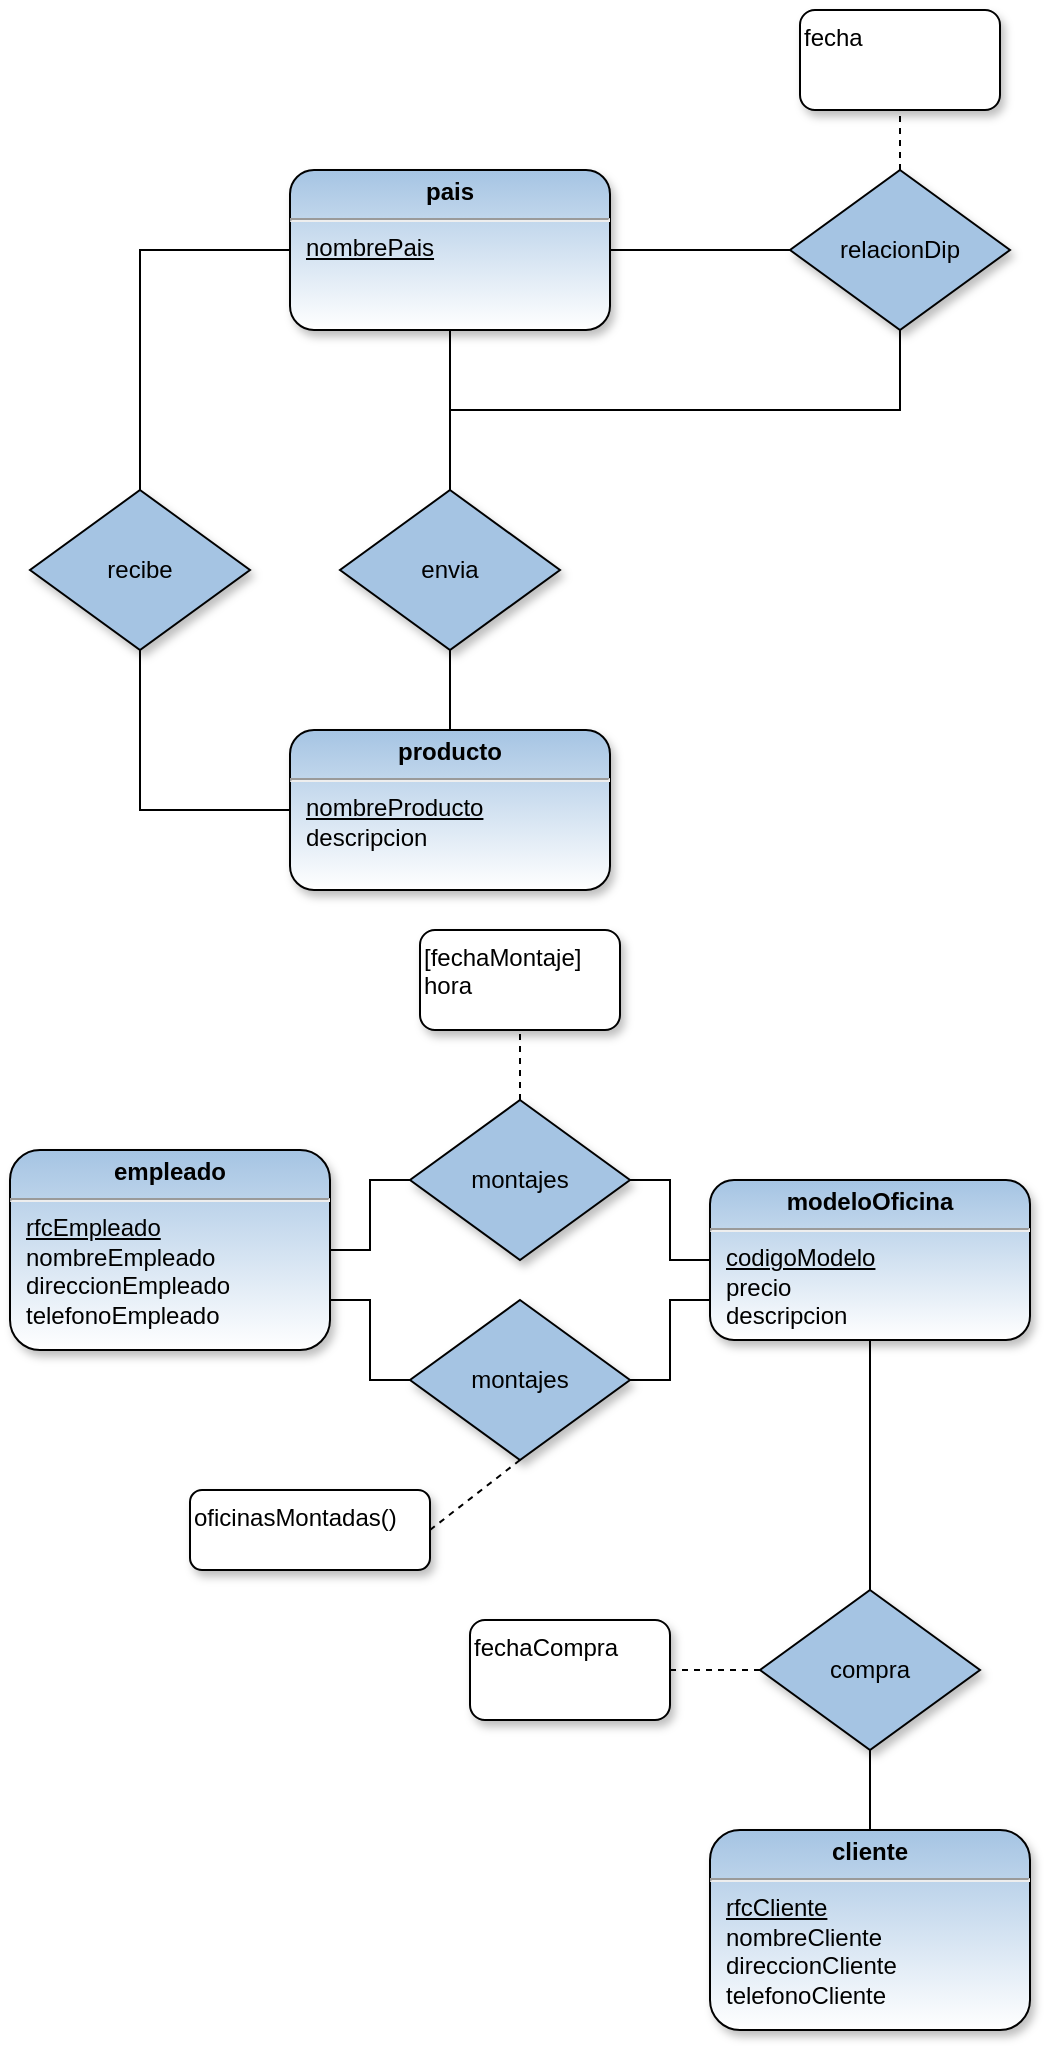 <mxfile version="20.8.10" type="device"><diagram name="Page-1" id="tIJ-SXp3YRdPbswpuEja"><mxGraphModel dx="954" dy="625" grid="1" gridSize="10" guides="1" tooltips="1" connect="1" arrows="1" fold="1" page="1" pageScale="1" pageWidth="850" pageHeight="1100" math="0" shadow="0"><root><mxCell id="0"/><mxCell id="1" parent="0"/><mxCell id="xaIrQu5SRV9lJbacS7Q3-1" value="&lt;p style=&quot;text-align: center ; margin: 4px 0px 0px&quot;&gt;&lt;b&gt;empleado&lt;/b&gt;&lt;/p&gt;&lt;hr&gt;&lt;p style=&quot;margin: 0px ; margin-left: 8px&quot;&gt;&lt;u&gt;rfcEmpleado&lt;/u&gt;&lt;br&gt;&lt;/p&gt;&lt;p style=&quot;margin: 0px ; margin-left: 8px&quot;&gt;nombreEmpleado&lt;/p&gt;&lt;p style=&quot;margin: 0px ; margin-left: 8px&quot;&gt;direccionEmpleado&lt;/p&gt;&lt;p style=&quot;margin: 0px ; margin-left: 8px&quot;&gt;telefonoEmpleado&lt;/p&gt;" style="verticalAlign=top;align=left;overflow=fill;fontSize=12;fontFamily=Helvetica;html=1;gradientDirection=south;rounded=1;shadow=1;sketch=0;glass=0;strokeColor=#000000;fillColor=#a5c4e3;gradientColor=#ffffff;" parent="1" vertex="1"><mxGeometry x="70" y="610" width="160" height="100" as="geometry"/></mxCell><mxCell id="2Ke-8pP0vc6tbu2k_aD0-1" value="&lt;p style=&quot;text-align: center ; margin: 4px 0px 0px&quot;&gt;&lt;b&gt;modeloOficina&lt;/b&gt;&lt;/p&gt;&lt;hr&gt;&lt;p style=&quot;margin: 0px ; margin-left: 8px&quot;&gt;&lt;u&gt;codigoModelo&lt;/u&gt;&lt;br&gt;&lt;/p&gt;&lt;p style=&quot;margin: 0px ; margin-left: 8px&quot;&gt;precio&lt;/p&gt;&lt;p style=&quot;margin: 0px ; margin-left: 8px&quot;&gt;descripcion&lt;/p&gt;" style="verticalAlign=top;align=left;overflow=fill;fontSize=12;fontFamily=Helvetica;html=1;gradientDirection=south;rounded=1;shadow=1;sketch=0;glass=0;strokeColor=#000000;fillColor=#a5c4e3;gradientColor=#ffffff;" parent="1" vertex="1"><mxGeometry x="420" y="625" width="160" height="80" as="geometry"/></mxCell><mxCell id="2Ke-8pP0vc6tbu2k_aD0-2" value="&lt;p style=&quot;text-align: center ; margin: 4px 0px 0px&quot;&gt;&lt;b&gt;cliente&lt;/b&gt;&lt;/p&gt;&lt;hr&gt;&lt;p style=&quot;margin: 0px ; margin-left: 8px&quot;&gt;&lt;u&gt;rfcCliente&lt;/u&gt;&lt;br&gt;&lt;/p&gt;&lt;p style=&quot;margin: 0px ; margin-left: 8px&quot;&gt;nombreCliente&lt;/p&gt;&lt;p style=&quot;margin: 0px ; margin-left: 8px&quot;&gt;direccionCliente&lt;/p&gt;&lt;p style=&quot;margin: 0px ; margin-left: 8px&quot;&gt;telefonoCliente&lt;/p&gt;" style="verticalAlign=top;align=left;overflow=fill;fontSize=12;fontFamily=Helvetica;html=1;gradientDirection=south;rounded=1;shadow=1;sketch=0;glass=0;strokeColor=#000000;fillColor=#a5c4e3;gradientColor=#ffffff;" parent="1" vertex="1"><mxGeometry x="420" y="950" width="160" height="100" as="geometry"/></mxCell><mxCell id="2Ke-8pP0vc6tbu2k_aD0-8" value="" style="edgeStyle=orthogonalEdgeStyle;rounded=0;orthogonalLoop=1;jettySize=auto;html=1;endArrow=none;endFill=0;" parent="1" source="2Ke-8pP0vc6tbu2k_aD0-3" target="2Ke-8pP0vc6tbu2k_aD0-1" edge="1"><mxGeometry relative="1" as="geometry"/></mxCell><mxCell id="2Ke-8pP0vc6tbu2k_aD0-9" value="" style="edgeStyle=orthogonalEdgeStyle;rounded=0;orthogonalLoop=1;jettySize=auto;html=1;endArrow=none;endFill=0;" parent="1" source="2Ke-8pP0vc6tbu2k_aD0-3" target="xaIrQu5SRV9lJbacS7Q3-1" edge="1"><mxGeometry relative="1" as="geometry"/></mxCell><mxCell id="2Ke-8pP0vc6tbu2k_aD0-13" value="" style="edgeStyle=none;rounded=0;orthogonalLoop=1;jettySize=auto;html=1;dashed=1;strokeColor=default;strokeWidth=1;endArrow=none;endFill=0;" parent="1" source="2Ke-8pP0vc6tbu2k_aD0-3" target="2Ke-8pP0vc6tbu2k_aD0-4" edge="1"><mxGeometry relative="1" as="geometry"/></mxCell><mxCell id="2Ke-8pP0vc6tbu2k_aD0-3" value="montajes" style="shape=rhombus;perimeter=rhombusPerimeter;whiteSpace=wrap;html=1;align=center;rounded=0;shadow=1;glass=0;sketch=0;strokeColor=#000000;fillColor=#a5c4e3;" parent="1" vertex="1"><mxGeometry x="270" y="585" width="110" height="80" as="geometry"/></mxCell><mxCell id="2Ke-8pP0vc6tbu2k_aD0-4" value="[fechaMontaje]&lt;br&gt;hora" style="rounded=1;whiteSpace=wrap;html=1;shadow=1;sketch=0;fillColor=#ffffff;gradientColor=#ffffff;align=left;verticalAlign=top;" parent="1" vertex="1"><mxGeometry x="275" y="500" width="100" height="50" as="geometry"/></mxCell><mxCell id="2Ke-8pP0vc6tbu2k_aD0-6" value="" style="edgeStyle=orthogonalEdgeStyle;rounded=0;orthogonalLoop=1;jettySize=auto;html=1;endArrow=none;endFill=0;" parent="1" source="2Ke-8pP0vc6tbu2k_aD0-5" target="2Ke-8pP0vc6tbu2k_aD0-2" edge="1"><mxGeometry relative="1" as="geometry"/></mxCell><mxCell id="2Ke-8pP0vc6tbu2k_aD0-7" value="" style="edgeStyle=orthogonalEdgeStyle;rounded=0;orthogonalLoop=1;jettySize=auto;html=1;endArrow=none;endFill=0;" parent="1" source="2Ke-8pP0vc6tbu2k_aD0-5" target="2Ke-8pP0vc6tbu2k_aD0-1" edge="1"><mxGeometry relative="1" as="geometry"/></mxCell><mxCell id="2Ke-8pP0vc6tbu2k_aD0-5" value="compra" style="shape=rhombus;perimeter=rhombusPerimeter;whiteSpace=wrap;html=1;align=center;rounded=0;shadow=1;glass=0;sketch=0;strokeColor=#000000;fillColor=#a5c4e3;" parent="1" vertex="1"><mxGeometry x="445" y="830" width="110" height="80" as="geometry"/></mxCell><mxCell id="2Ke-8pP0vc6tbu2k_aD0-15" value="" style="edgeStyle=none;rounded=0;orthogonalLoop=1;jettySize=auto;html=1;dashed=1;strokeColor=default;strokeWidth=1;endArrow=none;endFill=0;" parent="1" source="2Ke-8pP0vc6tbu2k_aD0-14" target="2Ke-8pP0vc6tbu2k_aD0-5" edge="1"><mxGeometry relative="1" as="geometry"/></mxCell><mxCell id="2Ke-8pP0vc6tbu2k_aD0-14" value="fechaCompra" style="rounded=1;whiteSpace=wrap;html=1;shadow=1;sketch=0;fillColor=#ffffff;gradientColor=#ffffff;align=left;verticalAlign=top;" parent="1" vertex="1"><mxGeometry x="300" y="845" width="100" height="50" as="geometry"/></mxCell><mxCell id="2Ke-8pP0vc6tbu2k_aD0-20" value="" style="edgeStyle=none;rounded=0;orthogonalLoop=1;jettySize=auto;html=1;strokeColor=default;strokeWidth=1;endArrow=none;endFill=0;" parent="1" source="2Ke-8pP0vc6tbu2k_aD0-16" target="2Ke-8pP0vc6tbu2k_aD0-18" edge="1"><mxGeometry relative="1" as="geometry"/></mxCell><mxCell id="2Ke-8pP0vc6tbu2k_aD0-16" value="&lt;p style=&quot;text-align: center ; margin: 4px 0px 0px&quot;&gt;&lt;b&gt;pais&lt;/b&gt;&lt;/p&gt;&lt;hr&gt;&lt;p style=&quot;margin: 0px ; margin-left: 8px&quot;&gt;&lt;u&gt;nombrePais&lt;/u&gt;&lt;br&gt;&lt;/p&gt;&lt;p style=&quot;margin: 0px ; margin-left: 8px&quot;&gt;&lt;br&gt;&lt;/p&gt;" style="verticalAlign=top;align=left;overflow=fill;fontSize=12;fontFamily=Helvetica;html=1;gradientDirection=south;rounded=1;shadow=1;sketch=0;glass=0;strokeColor=#000000;fillColor=#a5c4e3;gradientColor=#ffffff;" parent="1" vertex="1"><mxGeometry x="210" y="120" width="160" height="80" as="geometry"/></mxCell><mxCell id="2Ke-8pP0vc6tbu2k_aD0-23" value="" style="edgeStyle=none;rounded=0;orthogonalLoop=1;jettySize=auto;html=1;strokeColor=default;strokeWidth=1;endArrow=none;endFill=0;" parent="1" source="2Ke-8pP0vc6tbu2k_aD0-17" target="2Ke-8pP0vc6tbu2k_aD0-16" edge="1"><mxGeometry relative="1" as="geometry"/></mxCell><mxCell id="2Ke-8pP0vc6tbu2k_aD0-17" value="envia" style="shape=rhombus;perimeter=rhombusPerimeter;whiteSpace=wrap;html=1;align=center;rounded=0;shadow=1;glass=0;sketch=0;strokeColor=#000000;fillColor=#a5c4e3;" parent="1" vertex="1"><mxGeometry x="235" y="280" width="110" height="80" as="geometry"/></mxCell><mxCell id="2Ke-8pP0vc6tbu2k_aD0-22" value="" style="edgeStyle=none;rounded=0;orthogonalLoop=1;jettySize=auto;html=1;strokeColor=default;strokeWidth=1;endArrow=none;endFill=0;dashed=1;" parent="1" source="2Ke-8pP0vc6tbu2k_aD0-18" target="2Ke-8pP0vc6tbu2k_aD0-21" edge="1"><mxGeometry relative="1" as="geometry"/></mxCell><mxCell id="2Ke-8pP0vc6tbu2k_aD0-18" value="relacionDip" style="shape=rhombus;perimeter=rhombusPerimeter;whiteSpace=wrap;html=1;align=center;rounded=0;shadow=1;glass=0;sketch=0;strokeColor=#000000;fillColor=#a5c4e3;" parent="1" vertex="1"><mxGeometry x="460" y="120" width="110" height="80" as="geometry"/></mxCell><mxCell id="2Ke-8pP0vc6tbu2k_aD0-24" value="" style="edgeStyle=none;rounded=0;orthogonalLoop=1;jettySize=auto;html=1;strokeColor=default;strokeWidth=1;endArrow=none;endFill=0;" parent="1" source="2Ke-8pP0vc6tbu2k_aD0-19" target="2Ke-8pP0vc6tbu2k_aD0-17" edge="1"><mxGeometry relative="1" as="geometry"/></mxCell><mxCell id="2Ke-8pP0vc6tbu2k_aD0-19" value="&lt;p style=&quot;text-align: center ; margin: 4px 0px 0px&quot;&gt;&lt;b&gt;producto&lt;/b&gt;&lt;/p&gt;&lt;hr&gt;&lt;p style=&quot;margin: 0px ; margin-left: 8px&quot;&gt;&lt;u&gt;nombreProducto&lt;/u&gt;&lt;br&gt;&lt;/p&gt;&lt;p style=&quot;margin: 0px ; margin-left: 8px&quot;&gt;descripcion&lt;/p&gt;" style="verticalAlign=top;align=left;overflow=fill;fontSize=12;fontFamily=Helvetica;html=1;gradientDirection=south;rounded=1;shadow=1;sketch=0;glass=0;strokeColor=#000000;fillColor=#a5c4e3;gradientColor=#ffffff;" parent="1" vertex="1"><mxGeometry x="210" y="400" width="160" height="80" as="geometry"/></mxCell><mxCell id="2Ke-8pP0vc6tbu2k_aD0-21" value="fecha" style="rounded=1;whiteSpace=wrap;html=1;shadow=1;sketch=0;fillColor=#ffffff;gradientColor=#ffffff;align=left;verticalAlign=top;" parent="1" vertex="1"><mxGeometry x="465" y="40" width="100" height="50" as="geometry"/></mxCell><mxCell id="2Ke-8pP0vc6tbu2k_aD0-28" value="" style="endArrow=none;html=1;rounded=0;strokeColor=default;strokeWidth=1;entryX=0.5;entryY=1;entryDx=0;entryDy=0;" parent="1" target="2Ke-8pP0vc6tbu2k_aD0-18" edge="1"><mxGeometry width="50" height="50" relative="1" as="geometry"><mxPoint x="290" y="240" as="sourcePoint"/><mxPoint x="480" y="200" as="targetPoint"/><Array as="points"><mxPoint x="515" y="240"/></Array></mxGeometry></mxCell><mxCell id="U6uSITjW2ONhAG5Q9HCQ-2" style="edgeStyle=orthogonalEdgeStyle;rounded=0;orthogonalLoop=1;jettySize=auto;html=1;entryX=0;entryY=0.5;entryDx=0;entryDy=0;exitX=0.5;exitY=1;exitDx=0;exitDy=0;endArrow=none;endFill=0;" parent="1" source="U6uSITjW2ONhAG5Q9HCQ-1" target="2Ke-8pP0vc6tbu2k_aD0-19" edge="1"><mxGeometry relative="1" as="geometry"/></mxCell><mxCell id="U6uSITjW2ONhAG5Q9HCQ-3" style="edgeStyle=orthogonalEdgeStyle;rounded=0;orthogonalLoop=1;jettySize=auto;html=1;entryX=0;entryY=0.5;entryDx=0;entryDy=0;exitX=0.5;exitY=0;exitDx=0;exitDy=0;endArrow=none;endFill=0;" parent="1" source="U6uSITjW2ONhAG5Q9HCQ-1" target="2Ke-8pP0vc6tbu2k_aD0-16" edge="1"><mxGeometry relative="1" as="geometry"/></mxCell><mxCell id="U6uSITjW2ONhAG5Q9HCQ-1" value="recibe" style="shape=rhombus;perimeter=rhombusPerimeter;whiteSpace=wrap;html=1;align=center;rounded=0;shadow=1;glass=0;sketch=0;strokeColor=#000000;fillColor=#a5c4e3;" parent="1" vertex="1"><mxGeometry x="80" y="280" width="110" height="80" as="geometry"/></mxCell><mxCell id="yOWCAGReZaQKplkGdEyE-1" value="" style="edgeStyle=none;rounded=0;orthogonalLoop=1;jettySize=auto;html=1;dashed=1;strokeColor=default;strokeWidth=1;endArrow=none;endFill=0;exitX=0.5;exitY=1;exitDx=0;exitDy=0;entryX=1;entryY=0.5;entryDx=0;entryDy=0;" parent="1" source="yOWCAGReZaQKplkGdEyE-2" target="yOWCAGReZaQKplkGdEyE-3" edge="1"><mxGeometry relative="1" as="geometry"/></mxCell><mxCell id="yOWCAGReZaQKplkGdEyE-4" style="edgeStyle=orthogonalEdgeStyle;rounded=0;orthogonalLoop=1;jettySize=auto;html=1;exitX=0;exitY=0.5;exitDx=0;exitDy=0;entryX=1;entryY=0.75;entryDx=0;entryDy=0;endArrow=none;endFill=0;" parent="1" source="yOWCAGReZaQKplkGdEyE-2" target="xaIrQu5SRV9lJbacS7Q3-1" edge="1"><mxGeometry relative="1" as="geometry"/></mxCell><mxCell id="yOWCAGReZaQKplkGdEyE-5" style="edgeStyle=orthogonalEdgeStyle;rounded=0;orthogonalLoop=1;jettySize=auto;html=1;entryX=0;entryY=0.75;entryDx=0;entryDy=0;endArrow=none;endFill=0;" parent="1" source="yOWCAGReZaQKplkGdEyE-2" target="2Ke-8pP0vc6tbu2k_aD0-1" edge="1"><mxGeometry relative="1" as="geometry"/></mxCell><mxCell id="yOWCAGReZaQKplkGdEyE-2" value="montajes" style="shape=rhombus;perimeter=rhombusPerimeter;whiteSpace=wrap;html=1;align=center;rounded=0;shadow=1;glass=0;sketch=0;strokeColor=#000000;fillColor=#a5c4e3;" parent="1" vertex="1"><mxGeometry x="270" y="685" width="110" height="80" as="geometry"/></mxCell><mxCell id="yOWCAGReZaQKplkGdEyE-3" value="oficinasMontadas()" style="rounded=1;whiteSpace=wrap;html=1;shadow=1;sketch=0;fillColor=#ffffff;gradientColor=#ffffff;align=left;verticalAlign=top;" parent="1" vertex="1"><mxGeometry x="160" y="780" width="120" height="40" as="geometry"/></mxCell></root></mxGraphModel></diagram></mxfile>